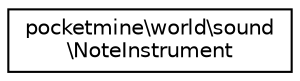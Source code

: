 digraph "Graphical Class Hierarchy"
{
 // INTERACTIVE_SVG=YES
 // LATEX_PDF_SIZE
  edge [fontname="Helvetica",fontsize="10",labelfontname="Helvetica",labelfontsize="10"];
  node [fontname="Helvetica",fontsize="10",shape=record];
  rankdir="LR";
  Node0 [label="pocketmine\\world\\sound\l\\NoteInstrument",height=0.2,width=0.4,color="black", fillcolor="white", style="filled",URL="$d1/dab/classpocketmine_1_1world_1_1sound_1_1_note_instrument.html",tooltip=" "];
}
